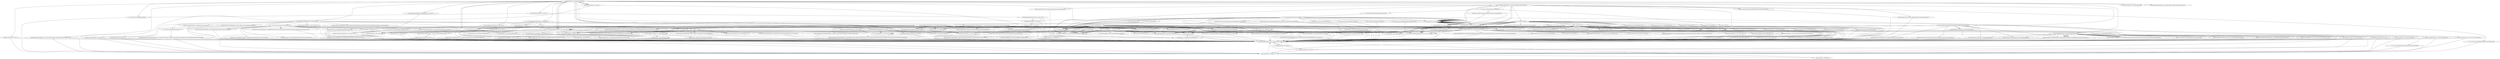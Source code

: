 digraph "callgraph" {
    "<dummyMainClass: void dummyMainMethod()>"
    "<android.content.Intent: void <clinit>()>"
    "<dummyMainClass: void dummyMainMethod()>"->"<android.content.Intent: void <clinit>()>";
    "<com.lexa.fakegps.Settings: void <clinit>()>"
    "<dummyMainClass: void dummyMainMethod()>"->"<com.lexa.fakegps.Settings: void <clinit>()>";
    "<android.app.Activity: void <clinit>()>"
    "<dummyMainClass: void dummyMainMethod()>"->"<android.app.Activity: void <clinit>()>";
    "<dummyMainClass: void dummyMainMethod()>"->"<com.lexa.fakegps.Settings: void <clinit>()>";
    "<android.os.Bundle: void <clinit>()>"
    "<dummyMainClass: void dummyMainMethod()>"->"<android.os.Bundle: void <clinit>()>";
    "<dummyMainClass: void dummyMainMethod()>"->"<android.app.Activity: void <clinit>()>";
    "<dummyMainClass: void dummyMainMethod()>"->"<com.lexa.fakegps.Settings: void <clinit>()>";
    "<dummyMainClass: void dummyMainMethod()>"->"<android.content.Intent: void <clinit>()>";
    "<dummyMainClass: void dummyMainMethod()>"->"<android.content.Intent: void <clinit>()>";
    "<com.lexa.fakegps.FakeGPSService: void <clinit>()>"
    "<dummyMainClass: void dummyMainMethod()>"->"<com.lexa.fakegps.FakeGPSService: void <clinit>()>";
    "<android.content.Intent: void <clinit>()>"->"<android.content.Intent: void <clinit>()>";
    "<com.lexa.fakegps.Settings: void <clinit>()>"->"<com.lexa.fakegps.Settings: void <clinit>()>";
    "<java.lang.Boolean: java.lang.Boolean valueOf(boolean)>"
    "<com.lexa.fakegps.Settings: void <clinit>()>"->"<java.lang.Boolean: java.lang.Boolean valueOf(boolean)>";
    "<com.lexa.fakegps.Settings: void <clinit>()>"->"<android.app.Activity: void <clinit>()>";
    "<com.lexa.fakegps.Settings: void <clinit>()>"->"<com.lexa.fakegps.Settings: void <clinit>()>";
    "<java.lang.Boolean: void <clinit>()>"
    "<com.lexa.fakegps.Settings: void <clinit>()>"->"<java.lang.Boolean: void <clinit>()>";
    "<com.lexa.fakegps.Settings: void <clinit>()>"->"<android.app.Activity: void <clinit>()>";
    "<com.lexa.fakegps.Settings: void <clinit>()>"->"<com.lexa.fakegps.Settings: void <clinit>()>";
    "<com.lexa.fakegps.Settings: void <clinit>()>"->"<android.app.Activity: void <clinit>()>";
    "<android.app.Activity: void <clinit>()>"->"<android.app.Activity: void <clinit>()>";
    "<android.os.Bundle: void <clinit>()>"->"<android.os.Bundle: void <clinit>()>";
    "<android.os.Bundle: void <clinit>()>"->"<android.os.Bundle: void <clinit>()>";
    "<com.lexa.fakegps.FakeGPSService: void <clinit>()>"->"<com.lexa.fakegps.FakeGPSService: void <clinit>()>";
    "<com.lexa.fakegps.FakeGPSService: void <clinit>()>"->"<com.lexa.fakegps.FakeGPSService: void <clinit>()>";
    "<java.lang.Boolean: void <clinit>()>"->"<java.lang.Boolean: void <clinit>()>";
    "<java.lang.Boolean: void <clinit>()>"->"<java.lang.Boolean: void <clinit>()>";
    "<java.lang.Boolean: void <clinit>()>"->"<java.lang.Boolean: void <clinit>()>";
    "<com.lexa.fakegps.FakeGPSService$BootReceiver: void <init>()>"
    "<dummyMainClass: void dummyMainMethod()>"->"<com.lexa.fakegps.FakeGPSService$BootReceiver: void <init>()>";
    "<com.lexa.fakegps.FakeGPSService$BootReceiver: void onReceive(android.content.Context,android.content.Intent)>"
    "<dummyMainClass: void dummyMainMethod()>"->"<com.lexa.fakegps.FakeGPSService$BootReceiver: void onReceive(android.content.Context,android.content.Intent)>";
    "<android.content.Intent: void <init>()>"
    "<dummyMainClass: void dummyMainMethod()>"->"<android.content.Intent: void <init>()>";
    "<com.lexa.fakegps.FakeGPSService: void <init>()>"
    "<dummyMainClass: void dummyMainMethod()>"->"<com.lexa.fakegps.FakeGPSService: void <init>()>";
    "<com.lexa.fakegps.FakeGPSService: void onCreate()>"
    "<dummyMainClass: void dummyMainMethod()>"->"<com.lexa.fakegps.FakeGPSService: void onCreate()>";
    "<com.lexa.fakegps.FakeGPSService: void onStart(android.content.Intent,int)>"
    "<dummyMainClass: void dummyMainMethod()>"->"<com.lexa.fakegps.FakeGPSService: void onStart(android.content.Intent,int)>";
    "<com.lexa.fakegps.FakeGPSService: android.os.IBinder onBind(android.content.Intent)>"
    "<dummyMainClass: void dummyMainMethod()>"->"<com.lexa.fakegps.FakeGPSService: android.os.IBinder onBind(android.content.Intent)>";
    "<com.lexa.fakegps.FakeGPSService: void onDestroy()>"
    "<dummyMainClass: void dummyMainMethod()>"->"<com.lexa.fakegps.FakeGPSService: void onDestroy()>";
    "<dummyMainClass: void dummyMainMethod()>"->"<android.content.Intent: void <init>()>";
    "<dummyMainClass: void dummyMainMethod()>"->"<android.content.Intent: void <init>()>";
    "<com.lexa.fakegps.Settings: void <init>()>"
    "<dummyMainClass: void dummyMainMethod()>"->"<com.lexa.fakegps.Settings: void <init>()>";
    "<com.lexa.fakegps.Settings: void onCreate(android.os.Bundle)>"
    "<dummyMainClass: void dummyMainMethod()>"->"<com.lexa.fakegps.Settings: void onCreate(android.os.Bundle)>";
    "<android.os.Bundle: void <init>()>"
    "<dummyMainClass: void dummyMainMethod()>"->"<android.os.Bundle: void <init>()>";
    "<j: void <init>(com.lexa.fakegps.Settings)>"
    "<dummyMainClass: void dummyMainMethod()>"->"<j: void <init>(com.lexa.fakegps.Settings)>";
    "<j: boolean onPreferenceChange(android.preference.Preference,java.lang.Object)>"
    "<dummyMainClass: void dummyMainMethod()>"->"<j: boolean onPreferenceChange(android.preference.Preference,java.lang.Object)>";
    "<android.preference.Preference: void <init>(android.content.Context,android.util.AttributeSet,int)>"
    "<dummyMainClass: void dummyMainMethod()>"->"<android.preference.Preference: void <init>(android.content.Context,android.util.AttributeSet,int)>";
    "<com.lexa.fakegps.FakeGPSService$BootReceiver: void onReceive(android.content.Context,android.content.Intent)>"->"<com.lexa.fakegps.FakeGPSService: void <clinit>()>";
    "<android.util.Log: int d(java.lang.String,java.lang.String)>"
    "<com.lexa.fakegps.FakeGPSService$BootReceiver: void onReceive(android.content.Context,android.content.Intent)>"->"<android.util.Log: int d(java.lang.String,java.lang.String)>";
    "<com.lexa.fakegps.FakeGPSService: java.lang.String a()>"
    "<com.lexa.fakegps.FakeGPSService$BootReceiver: void onReceive(android.content.Context,android.content.Intent)>"->"<com.lexa.fakegps.FakeGPSService: java.lang.String a()>";
    "<com.lexa.fakegps.FakeGPSService$BootReceiver: void onReceive(android.content.Context,android.content.Intent)>"->"<android.util.Log: int d(java.lang.String,java.lang.String)>";
    "<com.lexa.fakegps.FakeGPSService$BootReceiver: void onReceive(android.content.Context,android.content.Intent)>"->"<com.lexa.fakegps.FakeGPSService: java.lang.String a()>";
    "<android.preference.PreferenceManager: android.content.SharedPreferences getDefaultSharedPreferences(android.content.Context)>"
    "<com.lexa.fakegps.FakeGPSService$BootReceiver: void onReceive(android.content.Context,android.content.Intent)>"->"<android.preference.PreferenceManager: android.content.SharedPreferences getDefaultSharedPreferences(android.content.Context)>";
    "<com.lexa.fakegps.FakeGPSService$BootReceiver: void onReceive(android.content.Context,android.content.Intent)>"->"<android.content.Intent: void <clinit>()>";
    "<com.lexa.fakegps.FakeGPSService$BootReceiver: void onReceive(android.content.Context,android.content.Intent)>"->"<com.lexa.fakegps.FakeGPSService: void <clinit>()>";
    "<java.lang.String: void <clinit>()>"
    "<com.lexa.fakegps.FakeGPSService$BootReceiver: void onReceive(android.content.Context,android.content.Intent)>"->"<java.lang.String: void <clinit>()>";
    "<b: void <clinit>()>"
    "<com.lexa.fakegps.FakeGPSService: void onCreate()>"->"<b: void <clinit>()>";
    "<com.lexa.fakegps.FakeGPSService: void onCreate()>"->"<android.app.Activity: void <clinit>()>";
    "<com.lexa.fakegps.FakeGPSService: void onCreate()>"->"<com.lexa.fakegps.Settings: void <clinit>()>";
    "<android.content.IntentFilter: void <clinit>()>"
    "<com.lexa.fakegps.FakeGPSService: void onCreate()>"->"<android.content.IntentFilter: void <clinit>()>";
    "<java.lang.Double: void <clinit>()>"
    "<com.lexa.fakegps.FakeGPSService: void onStart(android.content.Intent,int)>"->"<java.lang.Double: void <clinit>()>";
    "<v: void a(com.google.android.maps.GeoPoint,x)>"
    "<com.lexa.fakegps.FakeGPSService: void onStart(android.content.Intent,int)>"->"<v: void a(com.google.android.maps.GeoPoint,x)>";
    "<java.lang.Double: java.lang.Double valueOf(double)>"
    "<com.lexa.fakegps.FakeGPSService: void onStart(android.content.Intent,int)>"->"<java.lang.Double: java.lang.Double valueOf(double)>";
    "<com.lexa.fakegps.FakeGPSService: void onStart(android.content.Intent,int)>"->"<java.lang.Double: java.lang.Double valueOf(double)>";
    "<v: void <clinit>()>"
    "<com.lexa.fakegps.FakeGPSService: void onStart(android.content.Intent,int)>"->"<v: void <clinit>()>";
    "<com.lexa.fakegps.FakeGPSService: void onStart(android.content.Intent,int)>"->"<java.lang.Double: void <clinit>()>";
    "<android.widget.Toast: android.widget.Toast makeText(android.content.Context,int,int)>"
    "<com.lexa.fakegps.FakeGPSService: void onDestroy()>"->"<android.widget.Toast: android.widget.Toast makeText(android.content.Context,int,int)>";
    "<j: boolean onPreferenceChange(android.preference.Preference,java.lang.Object)>"->"<android.content.Intent: void <clinit>()>";
    "<j: boolean onPreferenceChange(android.preference.Preference,java.lang.Object)>"->"<android.app.Activity: void <clinit>()>";
    "<j: boolean onPreferenceChange(android.preference.Preference,java.lang.Object)>"->"<com.lexa.fakegps.Settings: void <clinit>()>";
    "<com.lexa.fakegps.FakeGPSService: java.lang.String a()>"->"<com.lexa.fakegps.FakeGPSService: void <clinit>()>";
    "<java.lang.String: void <clinit>()>"->"<java.lang.String: void <clinit>()>";
    "<b: void <clinit>()>"->"<b: void <clinit>()>";
    "<android.content.IntentFilter: void <clinit>()>"->"<android.content.IntentFilter: void <clinit>()>";
    "<java.lang.Double: void <clinit>()>"->"<java.lang.Double: void <clinit>()>";
    "<v: void <clinit>()>"->"<v: void <clinit>()>";
    "<java.lang.Class: java.lang.String getSimpleName()>"
    "<com.lexa.fakegps.Settings: void <clinit>()>"->"<java.lang.Class: java.lang.String getSimpleName()>";
    "<java.lang.Class: java.lang.Package getPackage()>"
    "<com.lexa.fakegps.Settings: void <clinit>()>"->"<java.lang.Class: java.lang.Package getPackage()>";
    "<java.lang.StringBuilder: void <init>()>"
    "<com.lexa.fakegps.Settings: void <clinit>()>"->"<java.lang.StringBuilder: void <init>()>";
    "<java.lang.StringBuilder: java.lang.StringBuilder append(java.lang.String)>"
    "<com.lexa.fakegps.Settings: void <clinit>()>"->"<java.lang.StringBuilder: java.lang.StringBuilder append(java.lang.String)>";
    "<com.lexa.fakegps.Settings: void <clinit>()>"->"<java.lang.StringBuilder: java.lang.StringBuilder append(java.lang.String)>";
    "<java.lang.StringBuilder: java.lang.String toString()>"
    "<com.lexa.fakegps.Settings: void <clinit>()>"->"<java.lang.StringBuilder: java.lang.String toString()>";
    "<java.lang.Package: java.lang.String getName()>"
    "<com.lexa.fakegps.Settings: void <clinit>()>"->"<java.lang.Package: java.lang.String getName()>";
    "<com.lexa.fakegps.FakeGPSService: void <clinit>()>"->"<java.lang.Class: java.lang.String getSimpleName()>";
    "<java.lang.RuntimeException: void <init>(java.lang.String)>"
    "<java.lang.Boolean: java.lang.Boolean valueOf(boolean)>"->"<java.lang.RuntimeException: void <init>(java.lang.String)>";
    "<android.content.BroadcastReceiver: void <init>()>"
    "<com.lexa.fakegps.FakeGPSService$BootReceiver: void <init>()>"->"<android.content.BroadcastReceiver: void <init>()>";
    "<com.lexa.fakegps.FakeGPSService$BootReceiver: void onReceive(android.content.Context,android.content.Intent)>"->"<java.lang.StringBuilder: void <init>()>";
    "<com.lexa.fakegps.FakeGPSService$BootReceiver: void onReceive(android.content.Context,android.content.Intent)>"->"<java.lang.StringBuilder: java.lang.StringBuilder append(java.lang.String)>";
    "<java.lang.StringBuilder: java.lang.StringBuilder append(boolean)>"
    "<com.lexa.fakegps.FakeGPSService$BootReceiver: void onReceive(android.content.Context,android.content.Intent)>"->"<java.lang.StringBuilder: java.lang.StringBuilder append(boolean)>";
    "<com.lexa.fakegps.FakeGPSService$BootReceiver: void onReceive(android.content.Context,android.content.Intent)>"->"<java.lang.StringBuilder: java.lang.String toString()>";
    "<a: void <init>(android.content.Context)>"
    "<com.lexa.fakegps.FakeGPSService$BootReceiver: void onReceive(android.content.Context,android.content.Intent)>"->"<a: void <init>(android.content.Context)>";
    "<android.database.sqlite.SQLiteOpenHelper: android.database.sqlite.SQLiteDatabase getReadableDatabase()>"
    "<com.lexa.fakegps.FakeGPSService$BootReceiver: void onReceive(android.content.Context,android.content.Intent)>"->"<android.database.sqlite.SQLiteOpenHelper: android.database.sqlite.SQLiteDatabase getReadableDatabase()>";
    "<android.database.sqlite.SQLiteDatabase: android.database.Cursor query(java.lang.String,java.lang.String[],java.lang.String,java.lang.String[],java.lang.String,java.lang.String,java.lang.String)>"
    "<com.lexa.fakegps.FakeGPSService$BootReceiver: void onReceive(android.content.Context,android.content.Intent)>"->"<android.database.sqlite.SQLiteDatabase: android.database.Cursor query(java.lang.String,java.lang.String[],java.lang.String,java.lang.String[],java.lang.String,java.lang.String,java.lang.String)>";
    "<android.content.Intent: void <init>(android.content.Context,java.lang.Class)>"
    "<com.lexa.fakegps.FakeGPSService$BootReceiver: void onReceive(android.content.Context,android.content.Intent)>"->"<android.content.Intent: void <init>(android.content.Context,java.lang.Class)>";
    "<android.content.Intent: android.content.Intent putExtra(java.lang.String,double)>"
    "<com.lexa.fakegps.FakeGPSService$BootReceiver: void onReceive(android.content.Context,android.content.Intent)>"->"<android.content.Intent: android.content.Intent putExtra(java.lang.String,double)>";
    "<com.lexa.fakegps.FakeGPSService$BootReceiver: void onReceive(android.content.Context,android.content.Intent)>"->"<android.content.Intent: android.content.Intent putExtra(java.lang.String,double)>";
    "<android.content.Intent: android.content.Intent putExtra(java.lang.String,boolean)>"
    "<com.lexa.fakegps.FakeGPSService$BootReceiver: void onReceive(android.content.Context,android.content.Intent)>"->"<android.content.Intent: android.content.Intent putExtra(java.lang.String,boolean)>";
    "<android.content.ContextWrapper: android.content.ComponentName startService(android.content.Intent)>"
    "<com.lexa.fakegps.FakeGPSService$BootReceiver: void onReceive(android.content.Context,android.content.Intent)>"->"<android.content.ContextWrapper: android.content.ComponentName startService(android.content.Intent)>";
    "<java.lang.Object: void <init>()>"
    "<android.content.Intent: void <init>()>"->"<java.lang.Object: void <init>()>";
    "<android.content.Intent: void <init>()>"->"<java.lang.RuntimeException: void <init>(java.lang.String)>";
    "<java.lang.Object: void finalize()>"
    "<java.lang.Object: void <init>()>"->"<java.lang.Object: void finalize()>";
    "<android.app.Service: void <init>()>"
    "<com.lexa.fakegps.FakeGPSService: void <init>()>"->"<android.app.Service: void <init>()>";
    "<d: void <init>(com.lexa.fakegps.FakeGPSService)>"
    "<com.lexa.fakegps.FakeGPSService: void <init>()>"->"<d: void <init>(com.lexa.fakegps.FakeGPSService)>";
    "<android.app.Service: void finalize()>"
    "<android.app.Service: void <init>()>"->"<android.app.Service: void finalize()>";
    "<com.lexa.fakegps.FakeGPSService: void onCreate()>"->"<a: void <init>(android.content.Context)>";
    "<android.content.ContextWrapper: android.content.Context getApplicationContext()>"
    "<com.lexa.fakegps.FakeGPSService: void onCreate()>"->"<android.content.ContextWrapper: android.content.Context getApplicationContext()>";
    "<android.content.ContextWrapper: java.lang.Object getSystemService(java.lang.String)>"
    "<com.lexa.fakegps.FakeGPSService: void onCreate()>"->"<android.content.ContextWrapper: java.lang.Object getSystemService(java.lang.String)>";
    "<com.lexa.fakegps.FakeGPSService: void a(android.content.Intent)>"
    "<com.lexa.fakegps.FakeGPSService: void onCreate()>"->"<com.lexa.fakegps.FakeGPSService: void a(android.content.Intent)>";
    "<android.content.ContextWrapper: android.content.Intent registerReceiver(android.content.BroadcastReceiver,android.content.IntentFilter)>"
    "<com.lexa.fakegps.FakeGPSService: void onCreate()>"->"<android.content.ContextWrapper: android.content.Intent registerReceiver(android.content.BroadcastReceiver,android.content.IntentFilter)>";
    "<b: void <init>(android.content.Context)>"
    "<com.lexa.fakegps.FakeGPSService: void onCreate()>"->"<b: void <init>(android.content.Context)>";
    "<android.content.IntentFilter: void <init>()>"
    "<com.lexa.fakegps.FakeGPSService: void onCreate()>"->"<android.content.IntentFilter: void <init>()>";
    "<android.content.IntentFilter: void addAction(java.lang.String)>"
    "<com.lexa.fakegps.FakeGPSService: void onCreate()>"->"<android.content.IntentFilter: void addAction(java.lang.String)>";
    "<com.lexa.fakegps.FakeGPSService: void a(android.content.Intent)>"->"<com.lexa.fakegps.Settings: void <clinit>()>";
    "<java.lang.Float: float parseFloat(java.lang.String)>"
    "<com.lexa.fakegps.FakeGPSService: void a(android.content.Intent)>"->"<java.lang.Float: float parseFloat(java.lang.String)>";
    "<java.lang.Integer: java.lang.Integer valueOf(java.lang.String)>"
    "<com.lexa.fakegps.FakeGPSService: void a(android.content.Intent)>"->"<java.lang.Integer: java.lang.Integer valueOf(java.lang.String)>";
    "<com.lexa.fakegps.FakeGPSService: void a(android.content.Intent)>"->"<java.lang.Float: float parseFloat(java.lang.String)>";
    "<com.lexa.fakegps.FakeGPSService: void a(android.content.Intent)>"->"<java.lang.Float: float parseFloat(java.lang.String)>";
    "<com.lexa.fakegps.FakeGPSService: void a(android.content.Intent)>"->"<android.preference.PreferenceManager: android.content.SharedPreferences getDefaultSharedPreferences(android.content.Context)>";
    "<java.lang.Float: void <clinit>()>"
    "<com.lexa.fakegps.FakeGPSService: void a(android.content.Intent)>"->"<java.lang.Float: void <clinit>()>";
    "<java.lang.Integer: void <clinit>()>"
    "<com.lexa.fakegps.FakeGPSService: void a(android.content.Intent)>"->"<java.lang.Integer: void <clinit>()>";
    "<com.lexa.fakegps.FakeGPSService: void a(android.content.Intent)>"->"<com.lexa.fakegps.FakeGPSService: void <clinit>()>";
    "<com.lexa.fakegps.FakeGPSService: void a(android.content.Intent)>"->"<java.lang.Float: void <clinit>()>";
    "<com.lexa.fakegps.FakeGPSService: void a(android.content.Intent)>"->"<com.lexa.fakegps.FakeGPSService: void <clinit>()>";
    "<com.lexa.fakegps.FakeGPSService: void a(android.content.Intent)>"->"<java.lang.Float: void <clinit>()>";
    "<com.lexa.fakegps.FakeGPSService: void a(android.content.Intent)>"->"<android.app.Activity: void <clinit>()>";
    "<b: void <init>(android.content.Context)>"->"<java.lang.Integer: void <clinit>()>";
    "<b: void <init>(android.content.Context)>"->"<java.lang.Integer: java.lang.Integer valueOf(java.lang.String)>";
    "<java.lang.Float: void <clinit>()>"->"<java.lang.Float: void <clinit>()>";
    "<java.lang.Integer: void <clinit>()>"->"<java.lang.Integer: void <clinit>()>";
    "<android.content.Intent: double getDoubleExtra(java.lang.String,double)>"
    "<com.lexa.fakegps.FakeGPSService: void onStart(android.content.Intent,int)>"->"<android.content.Intent: double getDoubleExtra(java.lang.String,double)>";
    "<com.lexa.fakegps.FakeGPSService: void onStart(android.content.Intent,int)>"->"<android.content.Intent: double getDoubleExtra(java.lang.String,double)>";
    "<android.content.Intent: boolean getBooleanExtra(java.lang.String,boolean)>"
    "<com.lexa.fakegps.FakeGPSService: void onStart(android.content.Intent,int)>"->"<android.content.Intent: boolean getBooleanExtra(java.lang.String,boolean)>";
    "<b: void a(double,double)>"
    "<com.lexa.fakegps.FakeGPSService: void onStart(android.content.Intent,int)>"->"<b: void a(double,double)>";
    "<android.content.Context: java.lang.String getString(int,java.lang.Object[])>"
    "<com.lexa.fakegps.FakeGPSService: void onStart(android.content.Intent,int)>"->"<android.content.Context: java.lang.String getString(int,java.lang.Object[])>";
    "<com.lexa.fakegps.FakeGPSService: void a(java.lang.String)>"
    "<com.lexa.fakegps.FakeGPSService: void onStart(android.content.Intent,int)>"->"<com.lexa.fakegps.FakeGPSService: void a(java.lang.String)>";
    "<com.google.android.maps.GeoPoint: void <init>(int,int)>"
    "<com.lexa.fakegps.FakeGPSService: void onStart(android.content.Intent,int)>"->"<com.google.android.maps.GeoPoint: void <init>(int,int)>";
    "<c: void <init>(com.lexa.fakegps.FakeGPSService,double,double)>"
    "<com.lexa.fakegps.FakeGPSService: void onStart(android.content.Intent,int)>"->"<c: void <init>(com.lexa.fakegps.FakeGPSService,double,double)>";
    "<android.location.Location: void <clinit>()>"
    "<b: void a(double,double)>"->"<android.location.Location: void <clinit>()>";
    "<android.util.Log: int i(java.lang.String,java.lang.String)>"
    "<b: void a(double,double)>"->"<android.util.Log: int i(java.lang.String,java.lang.String)>";
    "<java.lang.String: java.lang.String format(java.lang.String,java.lang.Object[])>"
    "<b: void a(double,double)>"->"<java.lang.String: java.lang.String format(java.lang.String,java.lang.Object[])>";
    "<b: void a(double,double)>"->"<java.lang.Double: java.lang.Double valueOf(double)>";
    "<java.lang.Float: java.lang.Float valueOf(float)>"
    "<b: void a(double,double)>"->"<java.lang.Float: java.lang.Float valueOf(float)>";
    "<b: void a(double,double)>"->"<java.lang.Double: java.lang.Double valueOf(double)>";
    "<b: void a(double,double)>"->"<java.lang.Double: java.lang.Double valueOf(double)>";
    "<b: void a(double,double)>"->"<java.lang.String: void <clinit>()>";
    "<b: void a(double,double)>"->"<java.lang.Double: void <clinit>()>";
    "<b: void a(double,double)>"->"<java.lang.Float: void <clinit>()>";
    "<b: void a(double,double)>"->"<java.lang.Double: void <clinit>()>";
    "<b: void a(double,double)>"->"<java.lang.Double: void <clinit>()>";
    "<b: void a(double,double)>"->"<b: void <clinit>()>";
    "<b: void a(double,double)>"->"<com.lexa.fakegps.FakeGPSService: void <clinit>()>";
    "<b: void a(double,double)>"->"<com.lexa.fakegps.FakeGPSService: void <clinit>()>";
    "<b: void a(double,double)>"->"<com.lexa.fakegps.FakeGPSService: void <clinit>()>";
    "<android.app.Notification: void <clinit>()>"
    "<com.lexa.fakegps.FakeGPSService: void a(java.lang.String)>"->"<android.app.Notification: void <clinit>()>";
    "<java.lang.Integer: java.lang.Integer valueOf(int)>"
    "<com.lexa.fakegps.FakeGPSService: void a(java.lang.String)>"->"<java.lang.Integer: java.lang.Integer valueOf(int)>";
    "<android.app.PendingIntent: android.app.PendingIntent getActivity(android.content.Context,int,android.content.Intent,int)>"
    "<com.lexa.fakegps.FakeGPSService: void a(java.lang.String)>"->"<android.app.PendingIntent: android.app.PendingIntent getActivity(android.content.Context,int,android.content.Intent,int)>";
    "<com.lexa.fakegps.FakeGPSService: void a(java.lang.String)>"->"<java.lang.Integer: void <clinit>()>";
    "<com.lexa.fakegps.FakeGPSService: void a(java.lang.String)>"->"<com.lexa.fakegps.FakeGPSService: void <clinit>()>";
    "<com.lexa.fakegps.FakeGPSService: void a(java.lang.String)>"->"<java.lang.Integer: void <clinit>()>";
    "<com.lexa.fakegps.FakeGPSService: void a(java.lang.String)>"->"<com.lexa.fakegps.FakeGPSService: void <clinit>()>";
    "<android.app.PendingIntent: void <clinit>()>"
    "<com.lexa.fakegps.FakeGPSService: void a(java.lang.String)>"->"<android.app.PendingIntent: void <clinit>()>";
    "<com.lexa.fakegps.FakeGPSService: void a(java.lang.String)>"->"<android.content.Intent: void <clinit>()>";
    "<android.location.Location: void <clinit>()>"->"<android.location.Location: void <clinit>()>";
    "<android.app.Notification: void <clinit>()>"->"<android.app.Notification: void <clinit>()>";
    "<android.app.PendingIntent: void <clinit>()>"->"<android.app.PendingIntent: void <clinit>()>";
    "<b: void a()>"
    "<com.lexa.fakegps.FakeGPSService: void onDestroy()>"->"<b: void a()>";
    "<android.content.ContextWrapper: void unregisterReceiver(android.content.BroadcastReceiver)>"
    "<com.lexa.fakegps.FakeGPSService: void onDestroy()>"->"<android.content.ContextWrapper: void unregisterReceiver(android.content.BroadcastReceiver)>";
    "<com.lexa.fakegps.FakeGPSService: void b()>"
    "<com.lexa.fakegps.FakeGPSService: void onDestroy()>"->"<com.lexa.fakegps.FakeGPSService: void b()>";
    "<android.widget.Toast: void show()>"
    "<com.lexa.fakegps.FakeGPSService: void onDestroy()>"->"<android.widget.Toast: void show()>";
    "<com.lexa.fakegps.FakeGPSService: void b()>"->"<java.lang.Boolean: void <clinit>()>";
    "<com.lexa.fakegps.FakeGPSService: void b()>"->"<java.lang.Boolean: java.lang.Boolean valueOf(boolean)>";
    "<com.lexa.fakegps.FakeGPSService: void b()>"->"<java.lang.Boolean: void <clinit>()>";
    "<android.preference.PreferenceActivity: void <init>()>"
    "<com.lexa.fakegps.Settings: void <init>()>"->"<android.preference.PreferenceActivity: void <init>()>";
    "<com.lexa.fakegps.Settings: void <init>()>"->"<j: void <init>(com.lexa.fakegps.Settings)>";
    "<android.preference.PreferenceActivity: void onCreate(android.os.Bundle)>"
    "<com.lexa.fakegps.Settings: void onCreate(android.os.Bundle)>"->"<android.preference.PreferenceActivity: void onCreate(android.os.Bundle)>";
    "<android.preference.PreferenceActivity: void addPreferencesFromResource(int)>"
    "<com.lexa.fakegps.Settings: void onCreate(android.os.Bundle)>"->"<android.preference.PreferenceActivity: void addPreferencesFromResource(int)>";
    "<android.preference.PreferenceActivity: android.preference.Preference findPreference(java.lang.CharSequence)>"
    "<com.lexa.fakegps.Settings: void onCreate(android.os.Bundle)>"->"<android.preference.PreferenceActivity: android.preference.Preference findPreference(java.lang.CharSequence)>";
    "<com.lexa.fakegps.Settings: void onCreate(android.os.Bundle)>"->"<android.preference.PreferenceActivity: android.preference.Preference findPreference(java.lang.CharSequence)>";
    "<com.lexa.fakegps.Settings: void onCreate(android.os.Bundle)>"->"<android.preference.PreferenceActivity: android.preference.Preference findPreference(java.lang.CharSequence)>";
    "<com.lexa.fakegps.Settings: void onCreate(android.os.Bundle)>"->"<android.preference.PreferenceActivity: android.preference.Preference findPreference(java.lang.CharSequence)>";
    "<com.lexa.fakegps.Settings: void onCreate(android.os.Bundle)>"->"<android.preference.PreferenceActivity: android.preference.Preference findPreference(java.lang.CharSequence)>";
    "<com.lexa.fakegps.Settings: void onCreate(android.os.Bundle)>"->"<android.preference.PreferenceActivity: android.preference.Preference findPreference(java.lang.CharSequence)>";
    "<com.lexa.fakegps.Settings: void onCreate(android.os.Bundle)>"->"<android.preference.PreferenceActivity: android.preference.Preference findPreference(java.lang.CharSequence)>";
    "<android.preference.Preference: void setOnPreferenceChangeListener(android.preference.Preference$OnPreferenceChangeListener)>"
    "<com.lexa.fakegps.Settings: void onCreate(android.os.Bundle)>"->"<android.preference.Preference: void setOnPreferenceChangeListener(android.preference.Preference$OnPreferenceChangeListener)>";
    "<com.lexa.fakegps.Settings: void onCreate(android.os.Bundle)>"->"<android.preference.Preference: void setOnPreferenceChangeListener(android.preference.Preference$OnPreferenceChangeListener)>";
    "<com.lexa.fakegps.Settings: void onCreate(android.os.Bundle)>"->"<android.preference.Preference: void setOnPreferenceChangeListener(android.preference.Preference$OnPreferenceChangeListener)>";
    "<com.lexa.fakegps.Settings: void onCreate(android.os.Bundle)>"->"<android.preference.Preference: void setOnPreferenceChangeListener(android.preference.Preference$OnPreferenceChangeListener)>";
    "<com.lexa.fakegps.Settings: void onCreate(android.os.Bundle)>"->"<android.preference.Preference: void setOnPreferenceChangeListener(android.preference.Preference$OnPreferenceChangeListener)>";
    "<com.lexa.fakegps.Settings: void onCreate(android.os.Bundle)>"->"<android.preference.Preference: void setOnPreferenceChangeListener(android.preference.Preference$OnPreferenceChangeListener)>";
    "<android.preference.Preference: void setEnabled(boolean)>"
    "<com.lexa.fakegps.Settings: void onCreate(android.os.Bundle)>"->"<android.preference.Preference: void setEnabled(boolean)>";
    "<android.preference.PreferenceGroup: void setEnabled(boolean)>"
    "<com.lexa.fakegps.Settings: void onCreate(android.os.Bundle)>"->"<android.preference.PreferenceGroup: void setEnabled(boolean)>";
    "<com.lexa.fakegps.Settings: void onCreate(android.os.Bundle)>"->"<android.preference.Preference: void setOnPreferenceChangeListener(android.preference.Preference$OnPreferenceChangeListener)>";
    "<android.preference.CheckBoxPreference: boolean isChecked()>"
    "<com.lexa.fakegps.Settings: void onCreate(android.os.Bundle)>"->"<android.preference.CheckBoxPreference: boolean isChecked()>";
    "<android.os.Bundle: void <init>()>"->"<java.lang.Object: void <init>()>";
    "<android.os.Bundle: void <init>()>"->"<java.lang.RuntimeException: void <init>(java.lang.String)>";
    "<j: void <init>(com.lexa.fakegps.Settings)>"->"<java.lang.Object: void <init>()>";
    "<android.preference.Preference: java.lang.String getKey()>"
    "<j: boolean onPreferenceChange(android.preference.Preference,java.lang.Object)>"->"<android.preference.Preference: java.lang.String getKey()>";
    "<j: boolean onPreferenceChange(android.preference.Preference,java.lang.Object)>"->"<android.preference.Preference: java.lang.String getKey()>";
    "<java.lang.String: boolean equals(java.lang.Object)>"
    "<j: boolean onPreferenceChange(android.preference.Preference,java.lang.Object)>"->"<java.lang.String: boolean equals(java.lang.Object)>";
    "<j: boolean onPreferenceChange(android.preference.Preference,java.lang.Object)>"->"<android.preference.PreferenceActivity: android.preference.Preference findPreference(java.lang.CharSequence)>";
    "<android.content.ContextWrapper: void sendBroadcast(android.content.Intent)>"
    "<j: boolean onPreferenceChange(android.preference.Preference,java.lang.Object)>"->"<android.content.ContextWrapper: void sendBroadcast(android.content.Intent)>";
    "<java.lang.Boolean: boolean booleanValue()>"
    "<j: boolean onPreferenceChange(android.preference.Preference,java.lang.Object)>"->"<java.lang.Boolean: boolean booleanValue()>";
    "<j: boolean onPreferenceChange(android.preference.Preference,java.lang.Object)>"->"<android.preference.Preference: void setEnabled(boolean)>";
    "<j: boolean onPreferenceChange(android.preference.Preference,java.lang.Object)>"->"<android.preference.PreferenceGroup: void setEnabled(boolean)>";
    "<android.content.Intent: void <init>(java.lang.String)>"
    "<j: boolean onPreferenceChange(android.preference.Preference,java.lang.Object)>"->"<android.content.Intent: void <init>(java.lang.String)>";
    "<android.content.Intent: android.content.Intent putExtra(java.lang.String,java.lang.String)>"
    "<j: boolean onPreferenceChange(android.preference.Preference,java.lang.Object)>"->"<android.content.Intent: android.content.Intent putExtra(java.lang.String,java.lang.String)>";
    "<android.preference.Preference: void <init>(android.content.Context,android.util.AttributeSet,int)>"->"<java.lang.Object: void <init>()>";
    "<android.preference.Preference: void <init>(android.content.Context,android.util.AttributeSet,int)>"->"<java.lang.RuntimeException: void <init>(java.lang.String)>";
    "<android.util.Log: int d(java.lang.String,java.lang.String)>"->"<java.lang.RuntimeException: void <init>(java.lang.String)>";
    "<android.preference.PreferenceManager: android.content.SharedPreferences getDefaultSharedPreferences(android.content.Context)>"->"<java.lang.RuntimeException: void <init>(java.lang.String)>";
    "<b: void <clinit>()>"->"<java.lang.Class: java.lang.String getSimpleName()>";
    "<z: void <init>(x)>"
    "<v: void a(com.google.android.maps.GeoPoint,x)>"->"<z: void <init>(x)>";
    "<android.os.AsyncTask: android.os.AsyncTask execute(java.lang.Object[])>"
    "<v: void a(com.google.android.maps.GeoPoint,x)>"->"<android.os.AsyncTask: android.os.AsyncTask execute(java.lang.Object[])>";
    "<z: java.lang.Object doInBackground(java.lang.Object[])>"
    "<v: void a(com.google.android.maps.GeoPoint,x)>"->"<z: java.lang.Object doInBackground(java.lang.Object[])>";
    "<java.lang.Double: java.lang.Double valueOf(double)>"->"<java.lang.RuntimeException: void <init>(java.lang.String)>";
    "<v: void <clinit>()>"->"<java.lang.Class: java.lang.String getSimpleName()>";
    "<android.widget.Toast: android.widget.Toast makeText(android.content.Context,int,int)>"->"<java.lang.RuntimeException: void <init>(java.lang.String)>";
    "<java.lang.Class: java.lang.String getSimpleName()>"->"<java.lang.RuntimeException: void <init>(java.lang.String)>";
    "<java.lang.Class: java.lang.Package getPackage()>"->"<java.lang.RuntimeException: void <init>(java.lang.String)>";
    "<java.lang.AbstractStringBuilder: void <init>()>"
    "<java.lang.StringBuilder: void <init>()>"->"<java.lang.AbstractStringBuilder: void <init>()>";
    "<java.lang.StringBuilder: void <init>()>"->"<java.lang.RuntimeException: void <init>(java.lang.String)>";
    "<java.lang.StringBuilder: java.lang.StringBuilder append(java.lang.String)>"->"<java.lang.RuntimeException: void <init>(java.lang.String)>";
    "<java.lang.StringBuilder: java.lang.String toString()>"->"<java.lang.RuntimeException: void <init>(java.lang.String)>";
    "<java.lang.Package: java.lang.String getName()>"->"<java.lang.RuntimeException: void <init>(java.lang.String)>";
    "<java.lang.Exception: void <init>()>"
    "<java.lang.RuntimeException: void <init>(java.lang.String)>"->"<java.lang.Exception: void <init>()>";
    "<java.lang.RuntimeException: void <init>(java.lang.String)>"->"<java.lang.RuntimeException: void <init>(java.lang.String)>";
    "<android.content.BroadcastReceiver: void <init>()>"->"<java.lang.Object: void <init>()>";
    "<android.content.BroadcastReceiver: void <init>()>"->"<java.lang.RuntimeException: void <init>(java.lang.String)>";
    "<java.lang.StringBuilder: java.lang.StringBuilder append(boolean)>"->"<java.lang.RuntimeException: void <init>(java.lang.String)>";
    "<android.database.sqlite.SQLiteOpenHelper: void <init>(android.content.Context,java.lang.String,android.database.sqlite.SQLiteDatabase$CursorFactory,int)>"
    "<a: void <init>(android.content.Context)>"->"<android.database.sqlite.SQLiteOpenHelper: void <init>(android.content.Context,java.lang.String,android.database.sqlite.SQLiteDatabase$CursorFactory,int)>";
    "<android.database.sqlite.SQLiteOpenHelper: android.database.sqlite.SQLiteDatabase getReadableDatabase()>"->"<java.lang.RuntimeException: void <init>(java.lang.String)>";
    "<android.database.sqlite.SQLiteDatabase: android.database.Cursor query(java.lang.String,java.lang.String[],java.lang.String,java.lang.String[],java.lang.String,java.lang.String,java.lang.String)>"->"<java.lang.RuntimeException: void <init>(java.lang.String)>";
    "<android.content.Intent: void <init>(android.content.Context,java.lang.Class)>"->"<java.lang.Object: void <init>()>";
    "<android.content.Intent: void <init>(android.content.Context,java.lang.Class)>"->"<java.lang.RuntimeException: void <init>(java.lang.String)>";
    "<android.content.Intent: android.content.Intent putExtra(java.lang.String,double)>"->"<java.lang.RuntimeException: void <init>(java.lang.String)>";
    "<android.content.Intent: android.content.Intent putExtra(java.lang.String,boolean)>"->"<java.lang.RuntimeException: void <init>(java.lang.String)>";
    "<android.content.ContextWrapper: android.content.ComponentName startService(android.content.Intent)>"->"<java.lang.RuntimeException: void <init>(java.lang.String)>";
    "<java.lang.Object: void <init>()>"->"<java.lang.RuntimeException: void <init>(java.lang.String)>";
    "<java.lang.Object: void finalize()>"->"<java.lang.RuntimeException: void <init>(java.lang.String)>";
    "<android.content.ContextWrapper: void <init>(android.content.Context)>"
    "<android.app.Service: void <init>()>"->"<android.content.ContextWrapper: void <init>(android.content.Context)>";
    "<android.app.Service: void <init>()>"->"<java.lang.RuntimeException: void <init>(java.lang.String)>";
    "<d: void <init>(com.lexa.fakegps.FakeGPSService)>"->"<android.content.BroadcastReceiver: void <init>()>";
    "<android.app.Service: void finalize()>"->"<java.lang.RuntimeException: void <init>(java.lang.String)>";
    "<android.content.ContextWrapper: android.content.Context getApplicationContext()>"->"<java.lang.RuntimeException: void <init>(java.lang.String)>";
    "<android.content.ContextWrapper: java.lang.Object getSystemService(java.lang.String)>"->"<java.lang.RuntimeException: void <init>(java.lang.String)>";
    "<com.lexa.fakegps.FakeGPSService: void a(android.content.Intent)>"->"<java.lang.String: boolean equals(java.lang.Object)>";
    "<com.lexa.fakegps.FakeGPSService: void a(android.content.Intent)>"->"<java.lang.String: boolean equals(java.lang.Object)>";
    "<com.lexa.fakegps.FakeGPSService: void a(android.content.Intent)>"->"<java.lang.Boolean: boolean booleanValue()>";
    "<java.lang.String: int length()>"
    "<com.lexa.fakegps.FakeGPSService: void a(android.content.Intent)>"->"<java.lang.String: int length()>";
    "<com.lexa.fakegps.FakeGPSService: void a(android.content.Intent)>"->"<java.lang.String: boolean equals(java.lang.Object)>";
    "<com.lexa.fakegps.FakeGPSService: void a(android.content.Intent)>"->"<java.lang.String: int length()>";
    "<com.lexa.fakegps.FakeGPSService: void a(android.content.Intent)>"->"<java.lang.String: boolean equals(java.lang.Object)>";
    "<com.lexa.fakegps.FakeGPSService: void a(android.content.Intent)>"->"<java.lang.String: int length()>";
    "<com.lexa.fakegps.FakeGPSService: void a(android.content.Intent)>"->"<java.lang.String: boolean equals(java.lang.Object)>";
    "<com.lexa.fakegps.FakeGPSService: void a(android.content.Intent)>"->"<java.lang.String: boolean equals(java.lang.Object)>";
    "<com.lexa.fakegps.FakeGPSService: void a(android.content.Intent)>"->"<java.lang.String: int length()>";
    "<java.lang.Integer: int intValue()>"
    "<com.lexa.fakegps.FakeGPSService: void a(android.content.Intent)>"->"<java.lang.Integer: int intValue()>";
    "<b: void a(int)>"
    "<com.lexa.fakegps.FakeGPSService: void a(android.content.Intent)>"->"<b: void a(int)>";
    "<b: void a(float)>"
    "<com.lexa.fakegps.FakeGPSService: void a(android.content.Intent)>"->"<b: void a(float)>";
    "<android.content.Intent: java.lang.String getStringExtra(java.lang.String)>"
    "<com.lexa.fakegps.FakeGPSService: void a(android.content.Intent)>"->"<android.content.Intent: java.lang.String getStringExtra(java.lang.String)>";
    "<b: void a(int)>"->"<b: void <clinit>()>";
    "<b: void a(int)>"->"<android.util.Log: int i(java.lang.String,java.lang.String)>";
    "<java.lang.Math: int max(int,int)>"
    "<b: void a(int)>"->"<java.lang.Math: int max(int,int)>";
    "<b: void a(float)>"->"<b: void <clinit>()>";
    "<b: void a(float)>"->"<android.util.Log: int i(java.lang.String,java.lang.String)>";
    "<android.content.ContextWrapper: android.content.Intent registerReceiver(android.content.BroadcastReceiver,android.content.IntentFilter)>"->"<java.lang.RuntimeException: void <init>(java.lang.String)>";
    "<java.lang.Thread: void <init>()>"
    "<b: void <init>(android.content.Context)>"->"<java.lang.Thread: void <init>()>";
    "<b: int b()>"
    "<b: void <init>(android.content.Context)>"->"<b: int b()>";
    "<b: void b(int)>"
    "<b: void <init>(android.content.Context)>"->"<b: void b(int)>";
    "<b: void <init>(android.content.Context)>"->"<java.lang.Integer: int intValue()>";
    "<b: void <init>(android.content.Context)>"->"<android.content.ContextWrapper: java.lang.Object getSystemService(java.lang.String)>";
    "<android.view.ContextThemeWrapper: java.lang.Object getSystemService(java.lang.String)>"
    "<b: void <init>(android.content.Context)>"->"<android.view.ContextThemeWrapper: java.lang.Object getSystemService(java.lang.String)>";
    "<android.app.Activity: java.lang.Object getSystemService(java.lang.String)>"
    "<b: void <init>(android.content.Context)>"->"<android.app.Activity: java.lang.Object getSystemService(java.lang.String)>";
    "<android.location.LocationManager: void addTestProvider(java.lang.String,boolean,boolean,boolean,boolean,boolean,boolean,boolean,int,int)>"
    "<b: void <init>(android.content.Context)>"->"<android.location.LocationManager: void addTestProvider(java.lang.String,boolean,boolean,boolean,boolean,boolean,boolean,boolean,int,int)>";
    "<android.location.LocationManager: void setTestProviderEnabled(java.lang.String,boolean)>"
    "<b: void <init>(android.content.Context)>"->"<android.location.LocationManager: void setTestProviderEnabled(java.lang.String,boolean)>";
    "<android.location.LocationManager: void removeTestProvider(java.lang.String)>"
    "<b: void <init>(android.content.Context)>"->"<android.location.LocationManager: void removeTestProvider(java.lang.String)>";
    "<b: void <init>(android.content.Context)>"->"<android.location.LocationManager: void addTestProvider(java.lang.String,boolean,boolean,boolean,boolean,boolean,boolean,boolean,int,int)>";
    "<com.lexa.fakegps.TickToint: void <clinit>()>"
    "<b: int b()>"->"<com.lexa.fakegps.TickToint: void <clinit>()>";
    "<android.provider.Settings$Secure: boolean putInt(android.content.ContentResolver,java.lang.String,int)>"
    "<b: int b()>"->"<android.provider.Settings$Secure: boolean putInt(android.content.ContentResolver,java.lang.String,int)>";
    "<android.provider.Settings$Secure: int getInt(android.content.ContentResolver,java.lang.String)>"
    "<b: int b()>"->"<android.provider.Settings$Secure: int getInt(android.content.ContentResolver,java.lang.String)>";
    "<android.provider.Settings$Secure: void <clinit>()>"
    "<b: int b()>"->"<android.provider.Settings$Secure: void <clinit>()>";
    "<b: int b()>"->"<android.provider.Settings$Secure: void <clinit>()>";
    "<b: void b(int)>"->"<com.lexa.fakegps.TickToint: void <clinit>()>";
    "<b: void b(int)>"->"<android.provider.Settings$Secure: boolean putInt(android.content.ContentResolver,java.lang.String,int)>";
    "<b: void b(int)>"->"<android.provider.Settings$Secure: void <clinit>()>";
    "<android.net.Uri: void <clinit>()>"
    "<com.lexa.fakegps.TickToint: void <clinit>()>"->"<android.net.Uri: void <clinit>()>";
    "<android.net.Uri: android.net.Uri parse(java.lang.String)>"
    "<com.lexa.fakegps.TickToint: void <clinit>()>"->"<android.net.Uri: android.net.Uri parse(java.lang.String)>";
    "<com.lexa.fakegps.TickToint: void <clinit>()>"->"<com.lexa.fakegps.TickToint: void <clinit>()>";
    "<com.lexa.fakegps.TickToint: void <clinit>()>"->"<com.lexa.fakegps.TickToint: void <clinit>()>";
    "<android.provider.Settings$Secure: void <clinit>()>"->"<android.provider.Settings$Secure: void <clinit>()>";
    "<android.net.Uri: void <clinit>()>"->"<android.net.Uri: void <clinit>()>";
    "<android.net.Uri: void <clinit>()>"->"<android.net.Uri: void <clinit>()>";
    "<android.content.IntentFilter: void <init>()>"->"<java.lang.Object: void <init>()>";
    "<android.content.IntentFilter: void <init>()>"->"<java.lang.RuntimeException: void <init>(java.lang.String)>";
    "<android.content.IntentFilter: void addAction(java.lang.String)>"->"<java.lang.RuntimeException: void <init>(java.lang.String)>";
    "<java.lang.Float: float parseFloat(java.lang.String)>"->"<java.lang.RuntimeException: void <init>(java.lang.String)>";
    "<java.lang.Integer: java.lang.Integer valueOf(java.lang.String)>"->"<java.lang.RuntimeException: void <init>(java.lang.String)>";
    "<android.content.Intent: double getDoubleExtra(java.lang.String,double)>"->"<java.lang.RuntimeException: void <init>(java.lang.String)>";
    "<android.content.Intent: boolean getBooleanExtra(java.lang.String,boolean)>"->"<java.lang.RuntimeException: void <init>(java.lang.String)>";
    "<android.location.Location: void <init>(java.lang.String)>"
    "<b: void a(double,double)>"->"<android.location.Location: void <init>(java.lang.String)>";
    "<android.location.Location: void setLongitude(double)>"
    "<b: void a(double,double)>"->"<android.location.Location: void setLongitude(double)>";
    "<android.location.Location: void setLatitude(double)>"
    "<b: void a(double,double)>"->"<android.location.Location: void setLatitude(double)>";
    "<android.location.Location: void setAccuracy(float)>"
    "<b: void a(double,double)>"->"<android.location.Location: void setAccuracy(float)>";
    "<android.location.Location: void setAltitude(double)>"
    "<b: void a(double,double)>"->"<android.location.Location: void setAltitude(double)>";
    "<android.location.Location: double getLatitude()>"
    "<b: void a(double,double)>"->"<android.location.Location: double getLatitude()>";
    "<android.location.Location: double getLongitude()>"
    "<b: void a(double,double)>"->"<android.location.Location: double getLongitude()>";
    "<android.location.Location: float getAccuracy()>"
    "<b: void a(double,double)>"->"<android.location.Location: float getAccuracy()>";
    "<android.location.Location: double getAltitude()>"
    "<b: void a(double,double)>"->"<android.location.Location: double getAltitude()>";
    "<java.lang.Thread: boolean isAlive()>"
    "<b: void a(double,double)>"->"<java.lang.Thread: boolean isAlive()>";
    "<java.lang.Thread: void start()>"
    "<b: void a(double,double)>"->"<java.lang.Thread: void start()>";
    "<b: void run()>"
    "<b: void a(double,double)>"->"<b: void run()>";
    "<b: void run()>"->"<b: void <clinit>()>";
    "<b: void run()>"->"<android.util.Log: int i(java.lang.String,java.lang.String)>";
    "<java.lang.Thread: void sleep(long)>"
    "<b: void run()>"->"<java.lang.Thread: void sleep(long)>";
    "<java.lang.Math: double random()>"
    "<b: void run()>"->"<java.lang.Math: double random()>";
    "<java.lang.Math: double sqrt(double)>"
    "<b: void run()>"->"<java.lang.Math: double sqrt(double)>";
    "<b: void run()>"->"<java.lang.Math: double random()>";
    "<java.lang.Object: long elapsedRealtimeNanos()>"
    "<b: void run()>"->"<java.lang.Object: long elapsedRealtimeNanos()>";
    "<java.lang.System: long currentTimeMillis()>"
    "<b: void run()>"->"<java.lang.System: long currentTimeMillis()>";
    "<b: void run()>"->"<android.util.Log: int i(java.lang.String,java.lang.String)>";
    "<b: void run()>"->"<b: void <clinit>()>";
    "<b: void run()>"->"<b: void <clinit>()>";
    "<b: void run()>"->"<com.lexa.fakegps.FakeGPSService: void <clinit>()>";
    "<b: void run()>"->"<com.lexa.fakegps.FakeGPSService: void <clinit>()>";
    "<b: void run()>"->"<com.lexa.fakegps.FakeGPSService: void <clinit>()>";
    "<android.os.Build$VERSION: void <clinit>()>"
    "<b: void run()>"->"<android.os.Build$VERSION: void <clinit>()>";
    "<java.lang.System: void <clinit>()>"
    "<b: void run()>"->"<java.lang.System: void <clinit>()>";
    "<android.os.Build$VERSION: void <clinit>()>"->"<android.os.Build$VERSION: void <clinit>()>";
    "<android.os.Build$VERSION: void <clinit>()>"->"<android.os.Build$VERSION: void <clinit>()>";
    "<android.os.Build$VERSION: void <clinit>()>"->"<android.os.Build$VERSION: void <clinit>()>";
    "<java.lang.System: void <clinit>()>"->"<java.lang.System: void <clinit>()>";
    "<java.lang.System: void <clinit>()>"->"<java.lang.System: void <clinit>()>";
    "<java.lang.System: void <clinit>()>"->"<java.lang.System: void <clinit>()>";
    "<android.content.Context: java.lang.String getString(int,java.lang.Object[])>"->"<java.lang.RuntimeException: void <init>(java.lang.String)>";
    "<android.app.Notification: void <init>(int,java.lang.CharSequence,long)>"
    "<com.lexa.fakegps.FakeGPSService: void a(java.lang.String)>"->"<android.app.Notification: void <init>(int,java.lang.CharSequence,long)>";
    "<android.app.Notification: void setLatestEventInfo(android.content.Context,java.lang.CharSequence,java.lang.CharSequence,android.app.PendingIntent)>"
    "<com.lexa.fakegps.FakeGPSService: void a(java.lang.String)>"->"<android.app.Notification: void setLatestEventInfo(android.content.Context,java.lang.CharSequence,java.lang.CharSequence,android.app.PendingIntent)>";
    "<com.lexa.fakegps.FakeGPSService: void a(java.lang.String)>"->"<android.content.Intent: void <init>(android.content.Context,java.lang.Class)>";
    "<android.content.Context: java.lang.String getString(int)>"
    "<com.lexa.fakegps.FakeGPSService: void a(java.lang.String)>"->"<android.content.Context: java.lang.String getString(int)>";
    "<java.lang.Object: java.lang.Class getClass()>"
    "<com.lexa.fakegps.FakeGPSService: void a(java.lang.String)>"->"<java.lang.Object: java.lang.Class getClass()>";
    "<java.lang.Class: java.lang.reflect.Method getMethod(java.lang.String,java.lang.Class[])>"
    "<com.lexa.fakegps.FakeGPSService: void a(java.lang.String)>"->"<java.lang.Class: java.lang.reflect.Method getMethod(java.lang.String,java.lang.Class[])>";
    "<java.lang.String: int hashCode()>"
    "<com.lexa.fakegps.FakeGPSService: void a(java.lang.String)>"->"<java.lang.String: int hashCode()>";
    "<java.lang.reflect.Method: java.lang.Object invoke(java.lang.Object,java.lang.Object[])>"
    "<com.lexa.fakegps.FakeGPSService: void a(java.lang.String)>"->"<java.lang.reflect.Method: java.lang.Object invoke(java.lang.Object,java.lang.Object[])>";
    "<android.app.NotificationManager: void notify(int,android.app.Notification)>"
    "<com.lexa.fakegps.FakeGPSService: void a(java.lang.String)>"->"<android.app.NotificationManager: void notify(int,android.app.Notification)>";
    "<c: void <init>(com.lexa.fakegps.FakeGPSService,double,double)>"->"<java.lang.Object: void <init>()>";
    "<android.util.Log: int i(java.lang.String,java.lang.String)>"->"<java.lang.RuntimeException: void <init>(java.lang.String)>";
    "<java.lang.String: java.lang.String format(java.lang.String,java.lang.Object[])>"->"<java.lang.RuntimeException: void <init>(java.lang.String)>";
    "<java.lang.Float: java.lang.Float valueOf(float)>"->"<java.lang.RuntimeException: void <init>(java.lang.String)>";
    "<java.lang.Integer: java.lang.Integer valueOf(int)>"->"<java.lang.RuntimeException: void <init>(java.lang.String)>";
    "<android.app.PendingIntent: android.app.PendingIntent getActivity(android.content.Context,int,android.content.Intent,int)>"->"<java.lang.RuntimeException: void <init>(java.lang.String)>";
    "<java.lang.Thread: void interrupt()>"
    "<b: void a()>"->"<java.lang.Thread: void interrupt()>";
    "<b: void a()>"->"<b: int b()>";
    "<b: void a()>"->"<b: void b(int)>";
    "<b: void a()>"->"<android.location.LocationManager: void removeTestProvider(java.lang.String)>";
    "<android.content.ContextWrapper: void unregisterReceiver(android.content.BroadcastReceiver)>"->"<java.lang.RuntimeException: void <init>(java.lang.String)>";
    "<com.lexa.fakegps.FakeGPSService: void b()>"->"<java.lang.Object: java.lang.Class getClass()>";
    "<com.lexa.fakegps.FakeGPSService: void b()>"->"<java.lang.Class: java.lang.reflect.Method getMethod(java.lang.String,java.lang.Class[])>";
    "<com.lexa.fakegps.FakeGPSService: void b()>"->"<java.lang.reflect.Method: java.lang.Object invoke(java.lang.Object,java.lang.Object[])>";
    "<android.app.NotificationManager: void cancel(int)>"
    "<com.lexa.fakegps.FakeGPSService: void b()>"->"<android.app.NotificationManager: void cancel(int)>";
    "<android.widget.Toast: void show()>"->"<java.lang.RuntimeException: void <init>(java.lang.String)>";
    "<android.app.ListActivity: void <init>()>"
    "<android.preference.PreferenceActivity: void <init>()>"->"<android.app.ListActivity: void <init>()>";
    "<android.preference.PreferenceActivity: void <init>()>"->"<java.lang.RuntimeException: void <init>(java.lang.String)>";
    "<android.preference.PreferenceActivity: void onCreate(android.os.Bundle)>"->"<java.lang.RuntimeException: void <init>(java.lang.String)>";
    "<android.preference.PreferenceActivity: void addPreferencesFromResource(int)>"->"<java.lang.RuntimeException: void <init>(java.lang.String)>";
    "<android.preference.PreferenceActivity: android.preference.Preference findPreference(java.lang.CharSequence)>"->"<java.lang.RuntimeException: void <init>(java.lang.String)>";
    "<android.preference.Preference: void setOnPreferenceChangeListener(android.preference.Preference$OnPreferenceChangeListener)>"->"<java.lang.RuntimeException: void <init>(java.lang.String)>";
    "<android.preference.Preference: void setEnabled(boolean)>"->"<java.lang.RuntimeException: void <init>(java.lang.String)>";
    "<android.preference.PreferenceGroup: void setEnabled(boolean)>"->"<java.lang.RuntimeException: void <init>(java.lang.String)>";
    "<android.preference.CheckBoxPreference: boolean isChecked()>"->"<java.lang.RuntimeException: void <init>(java.lang.String)>";
    "<android.preference.Preference: java.lang.String getKey()>"->"<java.lang.RuntimeException: void <init>(java.lang.String)>";
    "<java.lang.String: boolean equals(java.lang.Object)>"->"<java.lang.RuntimeException: void <init>(java.lang.String)>";
    "<android.content.ContextWrapper: void sendBroadcast(android.content.Intent)>"->"<java.lang.RuntimeException: void <init>(java.lang.String)>";
    "<java.lang.Boolean: boolean booleanValue()>"->"<java.lang.RuntimeException: void <init>(java.lang.String)>";
    "<android.content.Intent: void <init>(java.lang.String)>"->"<java.lang.Object: void <init>()>";
    "<android.content.Intent: void <init>(java.lang.String)>"->"<java.lang.RuntimeException: void <init>(java.lang.String)>";
    "<android.content.Intent: android.content.Intent putExtra(java.lang.String,java.lang.String)>"->"<java.lang.RuntimeException: void <init>(java.lang.String)>";
    "<android.os.AsyncTask: void <init>()>"
    "<z: void <init>(x)>"->"<android.os.AsyncTask: void <init>()>";
    "<java.lang.Exception: void <init>(java.lang.String)>"
    "<z: void <init>(x)>"->"<java.lang.Exception: void <init>(java.lang.String)>";
    "<android.os.AsyncTask: android.os.AsyncTask execute(java.lang.Object[])>"->"<java.lang.RuntimeException: void <init>(java.lang.String)>";
    "<z: w[] a(com.google.android.maps.GeoPoint[])>"
    "<z: java.lang.Object doInBackground(java.lang.Object[])>"->"<z: w[] a(com.google.android.maps.GeoPoint[])>";
    "<java.util.Locale: void <clinit>()>"
    "<z: w[] a(com.google.android.maps.GeoPoint[])>"->"<java.util.Locale: void <clinit>()>";
    "<android.util.Log: int e(java.lang.String,java.lang.String,java.lang.Throwable)>"
    "<z: w[] a(com.google.android.maps.GeoPoint[])>"->"<android.util.Log: int e(java.lang.String,java.lang.String,java.lang.Throwable)>";
    "<v: java.lang.String a()>"
    "<z: w[] a(com.google.android.maps.GeoPoint[])>"->"<v: java.lang.String a()>";
    "<v: w[] a(java.io.InputStream)>"
    "<z: w[] a(com.google.android.maps.GeoPoint[])>"->"<v: w[] a(java.io.InputStream)>";
    "<android.util.Log: int v(java.lang.String,java.lang.String)>"
    "<z: w[] a(com.google.android.maps.GeoPoint[])>"->"<android.util.Log: int v(java.lang.String,java.lang.String)>";
    "<z: w[] a(com.google.android.maps.GeoPoint[])>"->"<v: java.lang.String a()>";
    "<java.lang.String: java.lang.String format(java.util.Locale,java.lang.String,java.lang.Object[])>"
    "<z: w[] a(com.google.android.maps.GeoPoint[])>"->"<java.lang.String: java.lang.String format(java.util.Locale,java.lang.String,java.lang.Object[])>";
    "<z: w[] a(com.google.android.maps.GeoPoint[])>"->"<java.lang.Double: java.lang.Double valueOf(double)>";
    "<z: w[] a(com.google.android.maps.GeoPoint[])>"->"<java.lang.Double: java.lang.Double valueOf(double)>";
    "<java.util.Locale: java.util.Locale getDefault()>"
    "<z: w[] a(com.google.android.maps.GeoPoint[])>"->"<java.util.Locale: java.util.Locale getDefault()>";
    "<z: w[] a(com.google.android.maps.GeoPoint[])>"->"<v: void <clinit>()>";
    "<z: w[] a(com.google.android.maps.GeoPoint[])>"->"<v: void <clinit>()>";
    "<z: w[] a(com.google.android.maps.GeoPoint[])>"->"<v: void <clinit>()>";
    "<z: w[] a(com.google.android.maps.GeoPoint[])>"->"<java.lang.String: void <clinit>()>";
    "<z: w[] a(com.google.android.maps.GeoPoint[])>"->"<java.lang.Double: void <clinit>()>";
    "<z: w[] a(com.google.android.maps.GeoPoint[])>"->"<java.lang.Double: void <clinit>()>";
    "<z: w[] a(com.google.android.maps.GeoPoint[])>"->"<java.util.Locale: void <clinit>()>";
    "<java.util.Locale: void <clinit>()>"->"<java.util.Locale: void <clinit>()>";
    "<java.util.Locale: void <clinit>()>"->"<java.util.Locale: void <clinit>()>";
    "<java.util.Locale: void <clinit>()>"->"<java.util.Locale: void <clinit>()>";
    "<java.util.Locale: void <clinit>()>"->"<java.util.Locale: void <clinit>()>";
    "<java.util.Locale: void <clinit>()>"->"<java.util.Locale: void <clinit>()>";
    "<java.util.Locale: void <clinit>()>"->"<java.util.Locale: void <clinit>()>";
    "<java.util.Locale: void <clinit>()>"->"<java.util.Locale: void <clinit>()>";
    "<java.util.Locale: void <clinit>()>"->"<java.util.Locale: void <clinit>()>";
    "<java.util.Locale: void <clinit>()>"->"<java.util.Locale: void <clinit>()>";
    "<java.util.Locale: void <clinit>()>"->"<java.util.Locale: void <clinit>()>";
    "<java.util.Locale: void <clinit>()>"->"<java.util.Locale: void <clinit>()>";
    "<java.util.Locale: void <clinit>()>"->"<java.util.Locale: void <clinit>()>";
    "<java.util.Locale: void <clinit>()>"->"<java.util.Locale: void <clinit>()>";
    "<java.util.Locale: void <clinit>()>"->"<java.util.Locale: void <clinit>()>";
    "<java.util.Locale: void <clinit>()>"->"<java.util.Locale: void <clinit>()>";
    "<java.util.Locale: void <clinit>()>"->"<java.util.Locale: void <clinit>()>";
    "<java.util.Locale: void <clinit>()>"->"<java.util.Locale: void <clinit>()>";
    "<java.util.Locale: void <clinit>()>"->"<java.util.Locale: void <clinit>()>";
    "<java.util.Locale: void <clinit>()>"->"<java.util.Locale: void <clinit>()>";
    "<java.util.Locale: void <clinit>()>"->"<java.util.Locale: void <clinit>()>";
    "<java.util.Locale: void <clinit>()>"->"<java.util.Locale: void <clinit>()>";
    "<v: java.lang.String a()>"->"<v: void <clinit>()>";
    "<v: w[] a(java.io.InputStream)>"->"<v: void <clinit>()>";
    "<v: w[] b(java.io.InputStream)>"
    "<v: w[] a(java.io.InputStream)>"->"<v: w[] b(java.io.InputStream)>";
    "<v: w[] b(java.io.InputStream)>"->"<v: void <clinit>()>";
    "<v: w[] b(java.io.InputStream)>"->"<android.util.Log: int v(java.lang.String,java.lang.String)>";
    "<v: w[] b(java.io.InputStream)>"->"<java.lang.Float: float parseFloat(java.lang.String)>";
    "<v: w[] b(java.io.InputStream)>"->"<java.lang.Float: float parseFloat(java.lang.String)>";
    "<v: w[] b(java.io.InputStream)>"->"<android.util.Log: int i(java.lang.String,java.lang.String)>";
    "<javax.xml.parsers.DocumentBuilderFactory: javax.xml.parsers.DocumentBuilderFactory newInstance()>"
    "<v: w[] b(java.io.InputStream)>"->"<javax.xml.parsers.DocumentBuilderFactory: javax.xml.parsers.DocumentBuilderFactory newInstance()>";
    "<v: w[] b(java.io.InputStream)>"->"<android.util.Log: int d(java.lang.String,java.lang.String)>";
    "<v: w[] b(java.io.InputStream)>"->"<v: void <clinit>()>";
    "<v: w[] b(java.io.InputStream)>"->"<java.lang.Float: void <clinit>()>";
    "<v: w[] b(java.io.InputStream)>"->"<java.lang.Float: void <clinit>()>";
    "<v: w[] b(java.io.InputStream)>"->"<v: void <clinit>()>";
    "<java.lang.AbstractStringBuilder: void <init>()>"->"<java.lang.Object: void <init>()>";
    "<java.lang.AbstractStringBuilder: void <init>()>"->"<java.lang.RuntimeException: void <init>(java.lang.String)>";
    "<java.lang.Throwable: void <init>()>"
    "<java.lang.Exception: void <init>()>"->"<java.lang.Throwable: void <init>()>";
    "<java.lang.Exception: void <init>()>"->"<java.lang.RuntimeException: void <init>(java.lang.String)>";
    "<android.database.sqlite.SQLiteOpenHelper: void <init>(android.content.Context,java.lang.String,android.database.sqlite.SQLiteDatabase$CursorFactory,int)>"->"<java.lang.Object: void <init>()>";
    "<android.database.sqlite.SQLiteOpenHelper: void <init>(android.content.Context,java.lang.String,android.database.sqlite.SQLiteDatabase$CursorFactory,int)>"->"<java.lang.RuntimeException: void <init>(java.lang.String)>";
    "<android.content.Context: void <init>()>"
    "<android.content.ContextWrapper: void <init>(android.content.Context)>"->"<android.content.Context: void <init>()>";
    "<android.content.ContextWrapper: void <init>(android.content.Context)>"->"<java.lang.RuntimeException: void <init>(java.lang.String)>";
    "<java.lang.String: int length()>"->"<java.lang.RuntimeException: void <init>(java.lang.String)>";
    "<java.lang.Integer: int intValue()>"->"<java.lang.RuntimeException: void <init>(java.lang.String)>";
    "<b: void a(int)>"->"<java.lang.StringBuilder: void <init>()>";
    "<b: void a(int)>"->"<java.lang.StringBuilder: java.lang.StringBuilder append(java.lang.String)>";
    "<java.lang.StringBuilder: java.lang.StringBuilder append(int)>"
    "<b: void a(int)>"->"<java.lang.StringBuilder: java.lang.StringBuilder append(int)>";
    "<b: void a(int)>"->"<java.lang.StringBuilder: java.lang.String toString()>";
    "<b: void a(float)>"->"<java.lang.StringBuilder: void <init>()>";
    "<b: void a(float)>"->"<java.lang.StringBuilder: java.lang.StringBuilder append(java.lang.String)>";
    "<java.lang.StringBuilder: java.lang.StringBuilder append(float)>"
    "<b: void a(float)>"->"<java.lang.StringBuilder: java.lang.StringBuilder append(float)>";
    "<b: void a(float)>"->"<java.lang.StringBuilder: java.lang.StringBuilder append(java.lang.String)>";
    "<b: void a(float)>"->"<java.lang.StringBuilder: java.lang.String toString()>";
    "<android.content.Intent: java.lang.String getStringExtra(java.lang.String)>"->"<java.lang.RuntimeException: void <init>(java.lang.String)>";
    "<java.lang.Math: int max(int,int)>"->"<java.lang.RuntimeException: void <init>(java.lang.String)>";
    "<java.lang.Thread: void <init>()>"->"<java.lang.Object: void <init>()>";
    "<java.lang.Thread: void <init>()>"->"<java.lang.RuntimeException: void <init>(java.lang.String)>";
    "<android.content.ContextWrapper: android.content.ContentResolver getContentResolver()>"
    "<b: int b()>"->"<android.content.ContextWrapper: android.content.ContentResolver getContentResolver()>";
    "<b: int b()>"->"<android.content.ContextWrapper: android.content.ContentResolver getContentResolver()>";
    "<b: void b(int)>"->"<android.content.ContextWrapper: android.content.ContentResolver getContentResolver()>";
    "<android.view.ContextThemeWrapper: java.lang.Object getSystemService(java.lang.String)>"->"<java.lang.RuntimeException: void <init>(java.lang.String)>";
    "<android.app.Activity: java.lang.Object getSystemService(java.lang.String)>"->"<java.lang.RuntimeException: void <init>(java.lang.String)>";
    "<android.location.LocationManager: void addTestProvider(java.lang.String,boolean,boolean,boolean,boolean,boolean,boolean,boolean,int,int)>"->"<java.lang.RuntimeException: void <init>(java.lang.String)>";
    "<android.location.LocationManager: void setTestProviderEnabled(java.lang.String,boolean)>"->"<java.lang.RuntimeException: void <init>(java.lang.String)>";
    "<android.location.LocationManager: void removeTestProvider(java.lang.String)>"->"<java.lang.RuntimeException: void <init>(java.lang.String)>";
    "<android.provider.Settings$Secure: boolean putInt(android.content.ContentResolver,java.lang.String,int)>"->"<java.lang.RuntimeException: void <init>(java.lang.String)>";
    "<android.provider.Settings$Secure: int getInt(android.content.ContentResolver,java.lang.String)>"->"<java.lang.RuntimeException: void <init>(java.lang.String)>";
    "<android.net.Uri: android.net.Uri parse(java.lang.String)>"->"<java.lang.RuntimeException: void <init>(java.lang.String)>";
    "<android.location.Location: void <init>(java.lang.String)>"->"<java.lang.Object: void <init>()>";
    "<android.location.Location: void <init>(java.lang.String)>"->"<java.lang.RuntimeException: void <init>(java.lang.String)>";
    "<android.location.Location: void setLongitude(double)>"->"<java.lang.RuntimeException: void <init>(java.lang.String)>";
    "<android.location.Location: void setLatitude(double)>"->"<java.lang.RuntimeException: void <init>(java.lang.String)>";
    "<android.location.Location: void setAccuracy(float)>"->"<java.lang.RuntimeException: void <init>(java.lang.String)>";
    "<android.location.Location: void setAltitude(double)>"->"<java.lang.RuntimeException: void <init>(java.lang.String)>";
    "<android.location.Location: double getLatitude()>"->"<java.lang.RuntimeException: void <init>(java.lang.String)>";
    "<android.location.Location: double getLongitude()>"->"<java.lang.RuntimeException: void <init>(java.lang.String)>";
    "<android.location.Location: float getAccuracy()>"->"<java.lang.RuntimeException: void <init>(java.lang.String)>";
    "<android.location.Location: double getAltitude()>"->"<java.lang.RuntimeException: void <init>(java.lang.String)>";
    "<java.lang.Thread: boolean isAlive()>"->"<java.lang.RuntimeException: void <init>(java.lang.String)>";
    "<java.lang.Thread: void start()>"->"<java.lang.RuntimeException: void <init>(java.lang.String)>";
    "<b: void run()>"->"<java.lang.StringBuilder: void <init>()>";
    "<b: void run()>"->"<java.lang.StringBuilder: java.lang.StringBuilder append(java.lang.String)>";
    "<b: void run()>"->"<java.lang.StringBuilder: java.lang.StringBuilder append(int)>";
    "<b: void run()>"->"<java.lang.StringBuilder: java.lang.StringBuilder append(java.lang.String)>";
    "<b: void run()>"->"<java.lang.StringBuilder: java.lang.String toString()>";
    "<java.lang.Thread: boolean isInterrupted()>"
    "<b: void run()>"->"<java.lang.Thread: boolean isInterrupted()>";
    "<b: void run()>"->"<b: int b()>";
    "<b: void run()>"->"<b: void b(int)>";
    "<android.location.Location: void setTime(long)>"
    "<b: void run()>"->"<android.location.Location: void setTime(long)>";
    "<b: void run()>"->"<android.location.Location: void setAccuracy(float)>";
    "<b: void run()>"->"<android.location.Location: void setAltitude(double)>";
    "<b: void run()>"->"<android.location.Location: void setLongitude(double)>";
    "<b: void run()>"->"<android.location.Location: double getLatitude()>";
    "<b: void run()>"->"<android.location.Location: double getLongitude()>";
    "<b: void run()>"->"<android.location.Location: void setLatitude(double)>";
    "<android.location.LocationManager: void setTestProviderLocation(java.lang.String,android.location.Location)>"
    "<b: void run()>"->"<android.location.LocationManager: void setTestProviderLocation(java.lang.String,android.location.Location)>";
    "<java.lang.Thread: void sleep(long)>"->"<java.lang.RuntimeException: void <init>(java.lang.String)>";
    "<java.lang.Math: double random()>"->"<java.lang.RuntimeException: void <init>(java.lang.String)>";
    "<java.lang.Error: void <init>(java.lang.String)>"
    "<java.lang.Object: long elapsedRealtimeNanos()>"->"<java.lang.Error: void <init>(java.lang.String)>";
    "<android.app.Notification: void <init>(int,java.lang.CharSequence,long)>"->"<java.lang.Object: void <init>()>";
    "<android.app.Notification: void <init>(int,java.lang.CharSequence,long)>"->"<java.lang.RuntimeException: void <init>(java.lang.String)>";
    "<android.app.Notification: void setLatestEventInfo(android.content.Context,java.lang.CharSequence,java.lang.CharSequence,android.app.PendingIntent)>"->"<java.lang.RuntimeException: void <init>(java.lang.String)>";
    "<android.content.Context: java.lang.String getString(int)>"->"<java.lang.RuntimeException: void <init>(java.lang.String)>";
    "<java.lang.Class: java.lang.reflect.Method getMethod(java.lang.String,java.lang.Class[])>"->"<java.lang.RuntimeException: void <init>(java.lang.String)>";
    "<java.lang.String: int hashCode()>"->"<java.lang.RuntimeException: void <init>(java.lang.String)>";
    "<java.lang.reflect.Method: java.lang.Object invoke(java.lang.Object,java.lang.Object[])>"->"<java.lang.RuntimeException: void <init>(java.lang.String)>";
    "<android.app.NotificationManager: void notify(int,android.app.Notification)>"->"<java.lang.RuntimeException: void <init>(java.lang.String)>";
    "<java.lang.Thread: void interrupt()>"->"<java.lang.RuntimeException: void <init>(java.lang.String)>";
    "<android.app.NotificationManager: void cancel(int)>"->"<java.lang.RuntimeException: void <init>(java.lang.String)>";
    "<android.app.Activity: void <init>()>"
    "<android.app.ListActivity: void <init>()>"->"<android.app.Activity: void <init>()>";
    "<android.app.ListActivity: void <init>()>"->"<java.lang.RuntimeException: void <init>(java.lang.String)>";
    "<android.app.Activity: void finalize()>"
    "<android.app.Activity: void <init>()>"->"<android.app.Activity: void finalize()>";
    "<android.os.AsyncTask: void <init>()>"->"<java.lang.Object: void <init>()>";
    "<android.os.AsyncTask: void <init>()>"->"<java.lang.RuntimeException: void <init>(java.lang.String)>";
    "<java.lang.Exception: void <init>(java.lang.String)>"->"<java.lang.Throwable: void <init>()>";
    "<java.lang.Exception: void <init>(java.lang.String)>"->"<java.lang.RuntimeException: void <init>(java.lang.String)>";
    "<java.util.Locale: java.lang.String getCountry()>"
    "<z: w[] a(com.google.android.maps.GeoPoint[])>"->"<java.util.Locale: java.lang.String getCountry()>";
    "<java.net.URL: void <init>(java.lang.String)>"
    "<z: w[] a(com.google.android.maps.GeoPoint[])>"->"<java.net.URL: void <init>(java.lang.String)>";
    "<java.net.URL: java.lang.String toString()>"
    "<z: w[] a(com.google.android.maps.GeoPoint[])>"->"<java.net.URL: java.lang.String toString()>";
    "<java.net.URL: java.net.URLConnection openConnection()>"
    "<z: w[] a(com.google.android.maps.GeoPoint[])>"->"<java.net.URL: java.net.URLConnection openConnection()>";
    "<z: w[] a(com.google.android.maps.GeoPoint[])>"->"<java.lang.StringBuilder: void <init>()>";
    "<z: w[] a(com.google.android.maps.GeoPoint[])>"->"<java.lang.StringBuilder: java.lang.StringBuilder append(java.lang.String)>";
    "<z: w[] a(com.google.android.maps.GeoPoint[])>"->"<java.lang.StringBuilder: java.lang.StringBuilder append(java.lang.String)>";
    "<z: w[] a(com.google.android.maps.GeoPoint[])>"->"<java.lang.StringBuilder: java.lang.String toString()>";
    "<android.util.Log: int e(java.lang.String,java.lang.String,java.lang.Throwable)>"->"<java.lang.RuntimeException: void <init>(java.lang.String)>";
    "<android.util.Log: int v(java.lang.String,java.lang.String)>"->"<java.lang.RuntimeException: void <init>(java.lang.String)>";
    "<java.lang.String: java.lang.String format(java.util.Locale,java.lang.String,java.lang.Object[])>"->"<java.lang.RuntimeException: void <init>(java.lang.String)>";
    "<java.util.Locale: java.util.Locale getDefault()>"->"<java.lang.RuntimeException: void <init>(java.lang.String)>";
    "<v: w[] b(java.io.InputStream)>"->"<java.lang.Exception: void <init>(java.lang.String)>";
    "<v: w[] b(java.io.InputStream)>"->"<java.lang.Exception: void <init>(java.lang.String)>";
    "<v: w[] b(java.io.InputStream)>"->"<java.lang.Exception: void <init>(java.lang.String)>";
    "<java.lang.String: boolean equalsIgnoreCase(java.lang.String)>"
    "<v: w[] b(java.io.InputStream)>"->"<java.lang.String: boolean equalsIgnoreCase(java.lang.String)>";
    "<v: w[] b(java.io.InputStream)>"->"<java.lang.String: boolean equalsIgnoreCase(java.lang.String)>";
    "<v: w[] b(java.io.InputStream)>"->"<java.lang.StringBuilder: void <init>()>";
    "<v: w[] b(java.io.InputStream)>"->"<java.lang.StringBuilder: java.lang.StringBuilder append(java.lang.String)>";
    "<v: w[] b(java.io.InputStream)>"->"<java.lang.StringBuilder: java.lang.StringBuilder append(java.lang.String)>";
    "<v: w[] b(java.io.InputStream)>"->"<java.lang.StringBuilder: java.lang.String toString()>";
    "<v: w[] b(java.io.InputStream)>"->"<java.lang.StringBuilder: void <init>()>";
    "<v: w[] b(java.io.InputStream)>"->"<java.lang.StringBuilder: java.lang.StringBuilder append(java.lang.String)>";
    "<v: w[] b(java.io.InputStream)>"->"<java.lang.StringBuilder: java.lang.StringBuilder append(int)>";
    "<v: w[] b(java.io.InputStream)>"->"<java.lang.StringBuilder: java.lang.StringBuilder append(java.lang.String)>";
    "<v: w[] b(java.io.InputStream)>"->"<java.lang.StringBuilder: java.lang.String toString()>";
    "<v: w[] b(java.io.InputStream)>"->"<java.lang.StringBuilder: void <init>()>";
    "<v: w[] b(java.io.InputStream)>"->"<java.lang.StringBuilder: java.lang.StringBuilder append(java.lang.String)>";
    "<v: w[] b(java.io.InputStream)>"->"<java.lang.StringBuilder: java.lang.StringBuilder append(java.lang.String)>";
    "<v: w[] b(java.io.InputStream)>"->"<java.lang.StringBuilder: java.lang.String toString()>";
    "<v: w[] b(java.io.InputStream)>"->"<java.lang.String: boolean equalsIgnoreCase(java.lang.String)>";
    "<v: w[] b(java.io.InputStream)>"->"<java.lang.String: boolean equalsIgnoreCase(java.lang.String)>";
    "<v: w[] b(java.io.InputStream)>"->"<com.google.android.maps.GeoPoint: void <init>(int,int)>";
    "<w: void <init>(java.lang.String,com.google.android.maps.GeoPoint)>"
    "<v: w[] b(java.io.InputStream)>"->"<w: void <init>(java.lang.String,com.google.android.maps.GeoPoint)>";
    "<w: java.lang.String toString()>"
    "<v: w[] b(java.io.InputStream)>"->"<w: java.lang.String toString()>";
    "<javax.xml.parsers.DocumentBuilderFactory: javax.xml.parsers.DocumentBuilderFactory newInstance()>"->"<java.lang.RuntimeException: void <init>(java.lang.String)>";
    "<java.lang.Throwable: void <init>()>"->"<java.lang.Object: void <init>()>";
    "<java.lang.Throwable: void <init>()>"->"<java.lang.RuntimeException: void <init>(java.lang.String)>";
    "<android.content.Context: void <init>()>"->"<java.lang.Object: void <init>()>";
    "<android.content.Context: void <init>()>"->"<java.lang.RuntimeException: void <init>(java.lang.String)>";
    "<java.lang.StringBuilder: java.lang.StringBuilder append(int)>"->"<java.lang.RuntimeException: void <init>(java.lang.String)>";
    "<java.lang.StringBuilder: java.lang.StringBuilder append(float)>"->"<java.lang.RuntimeException: void <init>(java.lang.String)>";
    "<android.content.ContextWrapper: android.content.ContentResolver getContentResolver()>"->"<java.lang.RuntimeException: void <init>(java.lang.String)>";
    "<java.lang.Thread: boolean isInterrupted()>"->"<java.lang.RuntimeException: void <init>(java.lang.String)>";
    "<android.location.Location: void setTime(long)>"->"<java.lang.RuntimeException: void <init>(java.lang.String)>";
    "<android.location.LocationManager: void setTestProviderLocation(java.lang.String,android.location.Location)>"->"<java.lang.RuntimeException: void <init>(java.lang.String)>";
    "<java.lang.Error: void <init>(java.lang.String)>"->"<java.lang.Throwable: void <init>()>";
    "<java.lang.Error: void <init>(java.lang.String)>"->"<java.lang.RuntimeException: void <init>(java.lang.String)>";
    "<android.view.ContextThemeWrapper: void <init>()>"
    "<android.app.Activity: void <init>()>"->"<android.view.ContextThemeWrapper: void <init>()>";
    "<android.app.Activity: void <init>()>"->"<java.lang.RuntimeException: void <init>(java.lang.String)>";
    "<android.app.Activity: void finalize()>"->"<java.lang.RuntimeException: void <init>(java.lang.String)>";
    "<java.util.Locale: java.lang.String getCountry()>"->"<java.lang.RuntimeException: void <init>(java.lang.String)>";
    "<java.net.URL: void <init>(java.lang.String)>"->"<java.lang.Object: void <init>()>";
    "<java.net.URL: void <init>(java.lang.String)>"->"<java.lang.RuntimeException: void <init>(java.lang.String)>";
    "<java.net.URL: java.lang.String toString()>"->"<java.lang.RuntimeException: void <init>(java.lang.String)>";
    "<java.net.URL: java.net.URLConnection openConnection()>"->"<java.lang.RuntimeException: void <init>(java.lang.String)>";
    "<java.lang.String: boolean equalsIgnoreCase(java.lang.String)>"->"<java.lang.RuntimeException: void <init>(java.lang.String)>";
    "<w: void <init>(java.lang.String,com.google.android.maps.GeoPoint)>"->"<java.lang.Object: void <init>()>";
    "<w: java.lang.String toString()>"->"<java.lang.StringBuilder: void <init>()>";
    "<w: java.lang.String toString()>"->"<java.lang.StringBuilder: java.lang.StringBuilder append(java.lang.String)>";
    "<w: java.lang.String toString()>"->"<java.lang.StringBuilder: java.lang.StringBuilder append(java.lang.String)>";
    "<w: java.lang.String toString()>"->"<java.lang.StringBuilder: java.lang.StringBuilder append(java.lang.String)>";
    "<w: java.lang.String toString()>"->"<java.lang.StringBuilder: java.lang.StringBuilder append(java.lang.String)>";
    "<w: java.lang.String toString()>"->"<java.lang.StringBuilder: java.lang.String toString()>";
    "<android.view.ContextThemeWrapper: void <init>()>"->"<android.content.ContextWrapper: void <init>(android.content.Context)>";
    "<android.view.ContextThemeWrapper: void <init>()>"->"<java.lang.RuntimeException: void <init>(java.lang.String)>";
}

